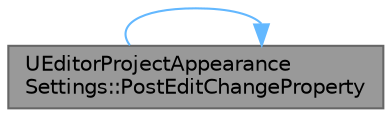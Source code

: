 digraph "UEditorProjectAppearanceSettings::PostEditChangeProperty"
{
 // INTERACTIVE_SVG=YES
 // LATEX_PDF_SIZE
  bgcolor="transparent";
  edge [fontname=Helvetica,fontsize=10,labelfontname=Helvetica,labelfontsize=10];
  node [fontname=Helvetica,fontsize=10,shape=box,height=0.2,width=0.4];
  rankdir="RL";
  Node1 [id="Node000001",label="UEditorProjectAppearance\lSettings::PostEditChangeProperty",height=0.2,width=0.4,color="gray40", fillcolor="grey60", style="filled", fontcolor="black",tooltip="Called when a property on this object is changed."];
  Node1 -> Node1 [id="edge1_Node000001_Node000001",dir="back",color="steelblue1",style="solid",tooltip=" "];
}
